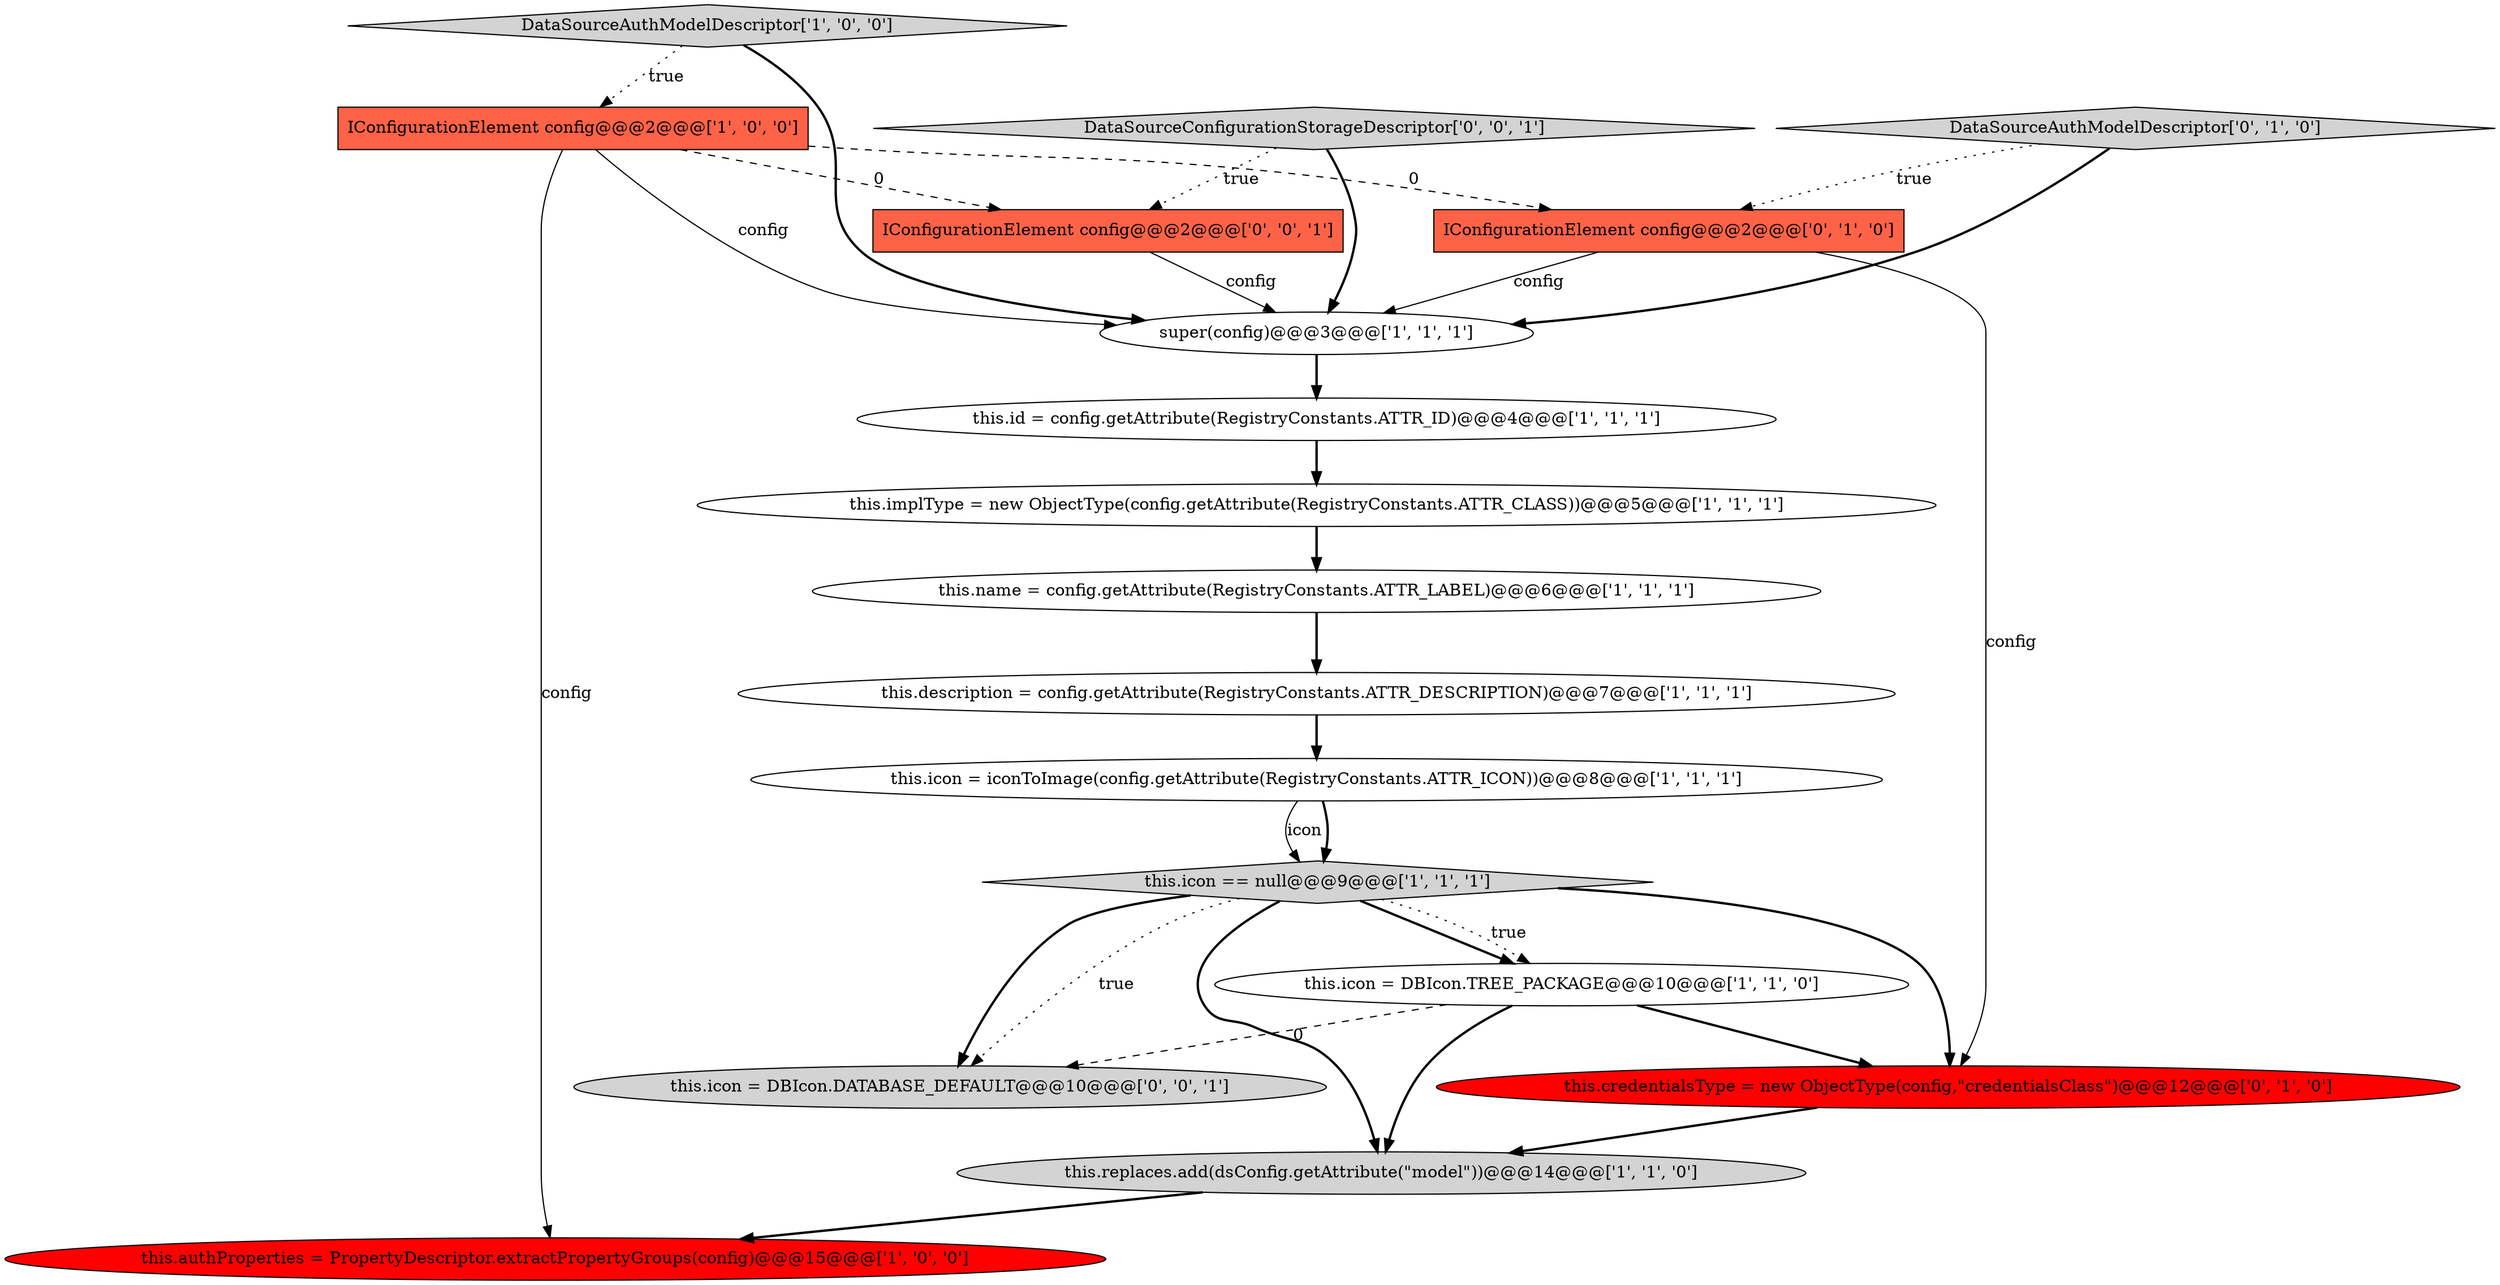 digraph {
9 [style = filled, label = "this.id = config.getAttribute(RegistryConstants.ATTR_ID)@@@4@@@['1', '1', '1']", fillcolor = white, shape = ellipse image = "AAA0AAABBB1BBB"];
15 [style = filled, label = "IConfigurationElement config@@@2@@@['0', '0', '1']", fillcolor = tomato, shape = box image = "AAA0AAABBB3BBB"];
2 [style = filled, label = "this.authProperties = PropertyDescriptor.extractPropertyGroups(config)@@@15@@@['1', '0', '0']", fillcolor = red, shape = ellipse image = "AAA1AAABBB1BBB"];
11 [style = filled, label = "DataSourceAuthModelDescriptor['1', '0', '0']", fillcolor = lightgray, shape = diamond image = "AAA0AAABBB1BBB"];
16 [style = filled, label = "this.icon = DBIcon.DATABASE_DEFAULT@@@10@@@['0', '0', '1']", fillcolor = lightgray, shape = ellipse image = "AAA0AAABBB3BBB"];
7 [style = filled, label = "this.description = config.getAttribute(RegistryConstants.ATTR_DESCRIPTION)@@@7@@@['1', '1', '1']", fillcolor = white, shape = ellipse image = "AAA0AAABBB1BBB"];
10 [style = filled, label = "this.implType = new ObjectType(config.getAttribute(RegistryConstants.ATTR_CLASS))@@@5@@@['1', '1', '1']", fillcolor = white, shape = ellipse image = "AAA0AAABBB1BBB"];
8 [style = filled, label = "super(config)@@@3@@@['1', '1', '1']", fillcolor = white, shape = ellipse image = "AAA0AAABBB1BBB"];
5 [style = filled, label = "this.icon = DBIcon.TREE_PACKAGE@@@10@@@['1', '1', '0']", fillcolor = white, shape = ellipse image = "AAA0AAABBB1BBB"];
12 [style = filled, label = "this.credentialsType = new ObjectType(config,\"credentialsClass\")@@@12@@@['0', '1', '0']", fillcolor = red, shape = ellipse image = "AAA1AAABBB2BBB"];
14 [style = filled, label = "DataSourceAuthModelDescriptor['0', '1', '0']", fillcolor = lightgray, shape = diamond image = "AAA0AAABBB2BBB"];
4 [style = filled, label = "IConfigurationElement config@@@2@@@['1', '0', '0']", fillcolor = tomato, shape = box image = "AAA1AAABBB1BBB"];
6 [style = filled, label = "this.icon = iconToImage(config.getAttribute(RegistryConstants.ATTR_ICON))@@@8@@@['1', '1', '1']", fillcolor = white, shape = ellipse image = "AAA0AAABBB1BBB"];
0 [style = filled, label = "this.name = config.getAttribute(RegistryConstants.ATTR_LABEL)@@@6@@@['1', '1', '1']", fillcolor = white, shape = ellipse image = "AAA0AAABBB1BBB"];
13 [style = filled, label = "IConfigurationElement config@@@2@@@['0', '1', '0']", fillcolor = tomato, shape = box image = "AAA1AAABBB2BBB"];
17 [style = filled, label = "DataSourceConfigurationStorageDescriptor['0', '0', '1']", fillcolor = lightgray, shape = diamond image = "AAA0AAABBB3BBB"];
3 [style = filled, label = "this.replaces.add(dsConfig.getAttribute(\"model\"))@@@14@@@['1', '1', '0']", fillcolor = lightgray, shape = ellipse image = "AAA0AAABBB1BBB"];
1 [style = filled, label = "this.icon == null@@@9@@@['1', '1', '1']", fillcolor = lightgray, shape = diamond image = "AAA0AAABBB1BBB"];
1->5 [style = bold, label=""];
5->3 [style = bold, label=""];
17->8 [style = bold, label=""];
13->12 [style = solid, label="config"];
1->3 [style = bold, label=""];
11->4 [style = dotted, label="true"];
9->10 [style = bold, label=""];
4->8 [style = solid, label="config"];
14->13 [style = dotted, label="true"];
0->7 [style = bold, label=""];
5->16 [style = dashed, label="0"];
6->1 [style = bold, label=""];
17->15 [style = dotted, label="true"];
3->2 [style = bold, label=""];
5->12 [style = bold, label=""];
1->16 [style = bold, label=""];
4->15 [style = dashed, label="0"];
10->0 [style = bold, label=""];
7->6 [style = bold, label=""];
8->9 [style = bold, label=""];
1->12 [style = bold, label=""];
11->8 [style = bold, label=""];
14->8 [style = bold, label=""];
12->3 [style = bold, label=""];
4->2 [style = solid, label="config"];
1->16 [style = dotted, label="true"];
4->13 [style = dashed, label="0"];
6->1 [style = solid, label="icon"];
13->8 [style = solid, label="config"];
1->5 [style = dotted, label="true"];
15->8 [style = solid, label="config"];
}
